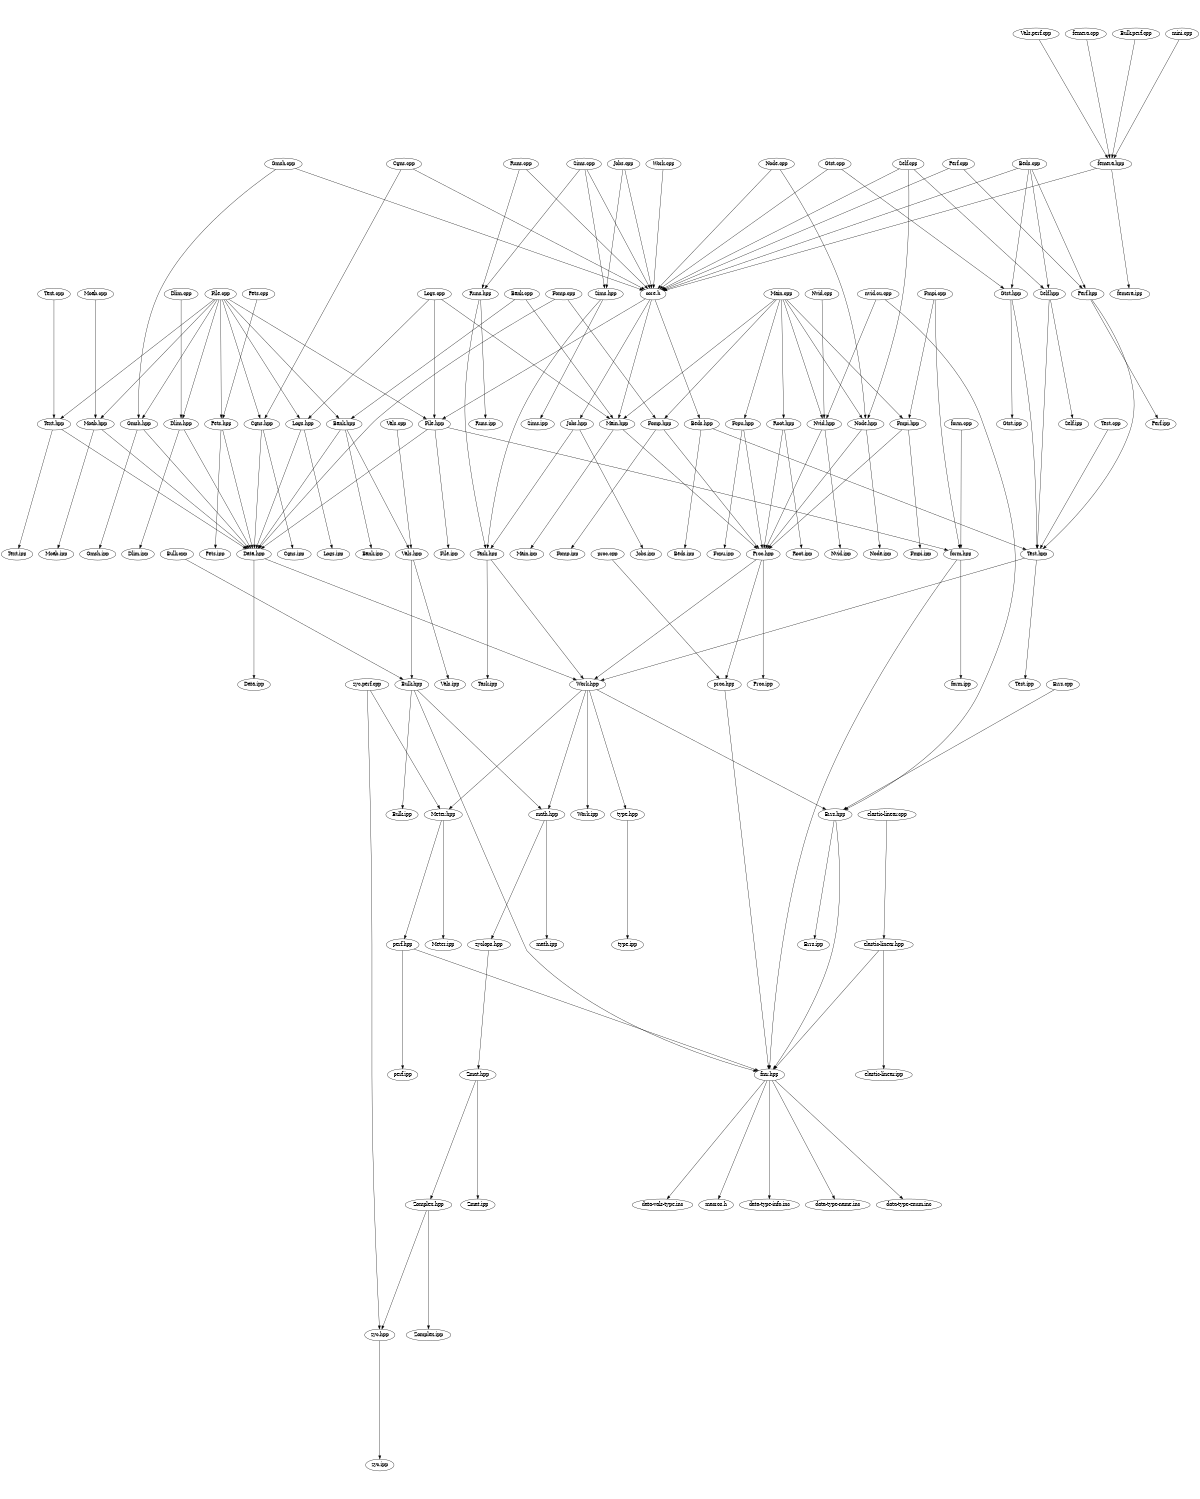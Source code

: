 digraph "source tree" {
    overlap=scale;
    size="8,10";
    ratio="fill";
    fontsize="16";
    fontname="Helvetica";
	clusterrank="local";
	"Text.hpp" -> "Text.ipp"
	"Runs.cpp" -> "Runs.hpp"
	"nvid.cu.cpp" -> "Nvid.hpp"
	"Moab.hpp" -> "Data.hpp"
	"Work.hpp" -> "Work.ipp"
	"Gmsh.hpp" -> "Gmsh.ipp"
	"zyc.hpp" -> "zyc.ipp"
	"Sims.hpp" -> "Task.hpp"
	"fmr.hpp" -> "data-type-info.inc"
	"Task.hpp" -> "Task.ipp"
	"Main.cpp" -> "Nvid.hpp"
	"Sims.cpp" -> "Runs.hpp"
	"Proc.hpp" -> "proc.hpp"
	"type.hpp" -> "type.ipp"
	"Nvid.hpp" -> "Proc.hpp"
	"femera.hpp" -> "core.h"
	"Beds.cpp" -> "core.h"
	"Vals.hpp" -> "Bulk.hpp"
	"Runs.hpp" -> "Task.hpp"
	"Errs.hpp" -> "fmr.hpp"
	"Gtst.cpp" -> "Gtst.hpp"
	"fmr.hpp" -> "data-type-name.inc"
	"Jobs.cpp" -> "core.h"
	"Work.hpp" -> "Errs.hpp"
	"Nvid.cpp" -> "Nvid.hpp"
	"Node.hpp" -> "Proc.hpp"
	"Self.cpp" -> "Node.hpp"
	"Fomp.cpp" -> "Data.hpp"
	"Main.cpp" -> "Node.hpp"
	"Errs.cpp" -> "Errs.hpp"
	"Dlim.cpp" -> "Dlim.hpp"
	"Text.cpp" -> "Text.hpp"
	"Cgns.cpp" -> "core.h"
	"Bank.hpp" -> "Data.hpp"
	"Sims.hpp" -> "Sims.ipp"
	"Fmpi.cpp" -> "Fmpi.hpp"
	"perf.hpp" -> "fmr.hpp"
	"Root.hpp" -> "Root.ipp"
	"Self.cpp" -> "Self.hpp"
	"File.cpp" -> "File.hpp"
	"Fcpu.hpp" -> "Fcpu.ipp"
	"Node.cpp" -> "core.h"
	"Jobs.cpp" -> "Sims.hpp"
	"Beds.cpp" -> "Self.hpp"
	"Gmsh.hpp" -> "Data.hpp"
	"elastic-linear.hpp" -> "fmr.hpp"
	"Gtst.hpp" -> "Gtst.ipp"
	"form.hpp" -> "fmr.hpp"
	"nvid.cu.cpp" -> "Errs.hpp"
	"Nvid.hpp" -> "Nvid.ipp"
	"Vals.perf.cpp" -> "femera.hpp"
	"femera.cpp" -> "femera.hpp"
	"Perf.hpp" -> "Perf.ipp"
	"Gmsh.cpp" -> "Gmsh.hpp"
	"Main.hpp" -> "Main.ipp"
	"File.cpp" -> "Gmsh.hpp"
	"Moab.cpp" -> "Moab.hpp"
	"Beds.cpp" -> "Gtst.hpp"
	"Main.cpp" -> "Main.hpp"
	"Sims.cpp" -> "Sims.hpp"
	"Logs.cpp" -> "File.hpp"
	"File.cpp" -> "Dlim.hpp"
	"Pets.cpp" -> "Pets.hpp"
	"Node.hpp" -> "Node.ipp"
	"Bulk.hpp" -> "Bulk.ipp"
	"File.cpp" -> "Logs.hpp"
	"File.hpp" -> "File.ipp"
	"Beds.hpp" -> "Test.hpp"
	"Fomp.hpp" -> "Proc.hpp"
	"Node.cpp" -> "Node.hpp"
	"Bank.hpp" -> "Vals.hpp"
	"femera.hpp" -> "femera.ipp"
	"Sims.cpp" -> "core.h"
	"Bank.hpp" -> "Bank.ipp"
	"Perf.cpp" -> "Perf.hpp"
	"Fomp.cpp" -> "Fomp.hpp"
	"math.hpp" -> "zyclops.hpp"
	"Work.hpp" -> "type.hpp"
	"Self.hpp" -> "Test.hpp"
	"Bank.cpp" -> "Bank.hpp"
	"Gmsh.cpp" -> "core.h"
	"Data.hpp" -> "Data.ipp"
	"zyc.perf.cpp" -> "Meter.hpp"
	"File.cpp" -> "Text.hpp"
	"fmr.hpp" -> "data-type-enum.inc"
	"Jobs.hpp" -> "Task.hpp"
	"File.hpp" -> "form.hpp"
	"core.h" -> "Jobs.hpp"
	"Cgns.cpp" -> "Cgns.hpp"
	"Test.hpp" -> "Test.ipp"
	"Runs.hpp" -> "Runs.ipp"
	"Meter.hpp" -> "Meter.ipp"
	"Self.cpp" -> "core.h"
	"core.h" -> "File.hpp"
	"Main.cpp" -> "Root.hpp"
	"Work.hpp" -> "math.hpp"
	"File.cpp" -> "Pets.hpp"
	"Zomplex.hpp" -> "Zomplex.ipp"
	"Text.hpp" -> "Data.hpp"
	"core.h" -> "Beds.hpp"
	"Bulk.cpp" -> "Bulk.hpp"
	"Vals.cpp" -> "Vals.hpp"
	"Zmat.hpp" -> "Zmat.ipp"
	"Zmat.hpp" -> "Zomplex.hpp"
	"Bank.cpp" -> "Main.hpp"
	"Main.cpp" -> "Fmpi.hpp"
	"Fcpu.hpp" -> "Proc.hpp"
	"Logs.hpp" -> "Data.hpp"
	"Root.hpp" -> "Proc.hpp"
	"File.cpp" -> "Bank.hpp"
	"Fmpi.hpp" -> "Proc.hpp"
	"Cgns.hpp" -> "Cgns.ipp"
	"Fmpi.hpp" -> "Fmpi.ipp"
	"Proc.hpp" -> "Work.hpp"
	"Logs.cpp" -> "Main.hpp"
	"math.hpp" -> "math.ipp"
	"Runs.cpp" -> "core.h"
	"elastic-linear.hpp" -> "elastic-linear.ipp"
	"Test.cpp" -> "Test.hpp"
	"Logs.cpp" -> "Logs.hpp"
	"Perf.cpp" -> "core.h"
	"fmr.hpp" -> "data-vals-type.inc"
	"Dlim.hpp" -> "Data.hpp"
	"Main.cpp" -> "Fcpu.hpp"
	"proc.hpp" -> "fmr.hpp"
	"Self.hpp" -> "Self.ipp"
	"File.cpp" -> "Moab.hpp"
	"Bulk.perf.cpp" -> "femera.hpp"
	"mini.cpp" -> "femera.hpp"
	"perf.hpp" -> "perf.ipp"
	"form.hpp" -> "form.ipp"
	"Pets.hpp" -> "Pets.ipp"
	"Gtst.hpp" -> "Test.hpp"
	"File.hpp" -> "Data.hpp"
	"Bulk.hpp" -> "fmr.hpp"
	"Logs.hpp" -> "Logs.ipp"
	"Vals.hpp" -> "Vals.ipp"
	"Proc.hpp" -> "Proc.ipp"
	"Work.hpp" -> "Meter.hpp"
	"fmr.hpp" -> "macros.h"
	"Zomplex.hpp" -> "zyc.hpp"
	"proc.cpp" -> "proc.hpp"
	"Data.hpp" -> "Work.hpp"
	"Task.hpp" -> "Work.hpp"
	"zyc.perf.cpp" -> "zyc.hpp"
	"File.cpp" -> "Cgns.hpp"
	"form.cpp" -> "form.hpp"
	"Moab.hpp" -> "Moab.ipp"
	"Main.hpp" -> "Proc.hpp"
	"elastic-linear.cpp" -> "elastic-linear.hpp"
	"Gtst.cpp" -> "core.h"
	"Bulk.hpp" -> "math.hpp"
	"Meter.hpp" -> "perf.hpp"
	"Test.hpp" -> "Work.hpp"
	"Perf.hpp" -> "Test.hpp"
	"Beds.cpp" -> "Perf.hpp"
	"Main.cpp" -> "Fomp.hpp"
	"Cgns.hpp" -> "Data.hpp"
	"core.h" -> "Main.hpp"
	"Pets.hpp" -> "Data.hpp"
	"Jobs.hpp" -> "Jobs.ipp"
	"Fomp.hpp" -> "Fomp.ipp"
	"Dlim.hpp" -> "Dlim.ipp"
	"Fmpi.cpp" -> "form.hpp"
	"Work.cpp" -> "core.h"
	"Errs.hpp" -> "Errs.ipp"
	"Beds.hpp" -> "Beds.ipp"
	"zyclops.hpp" -> "Zmat.hpp"
}
